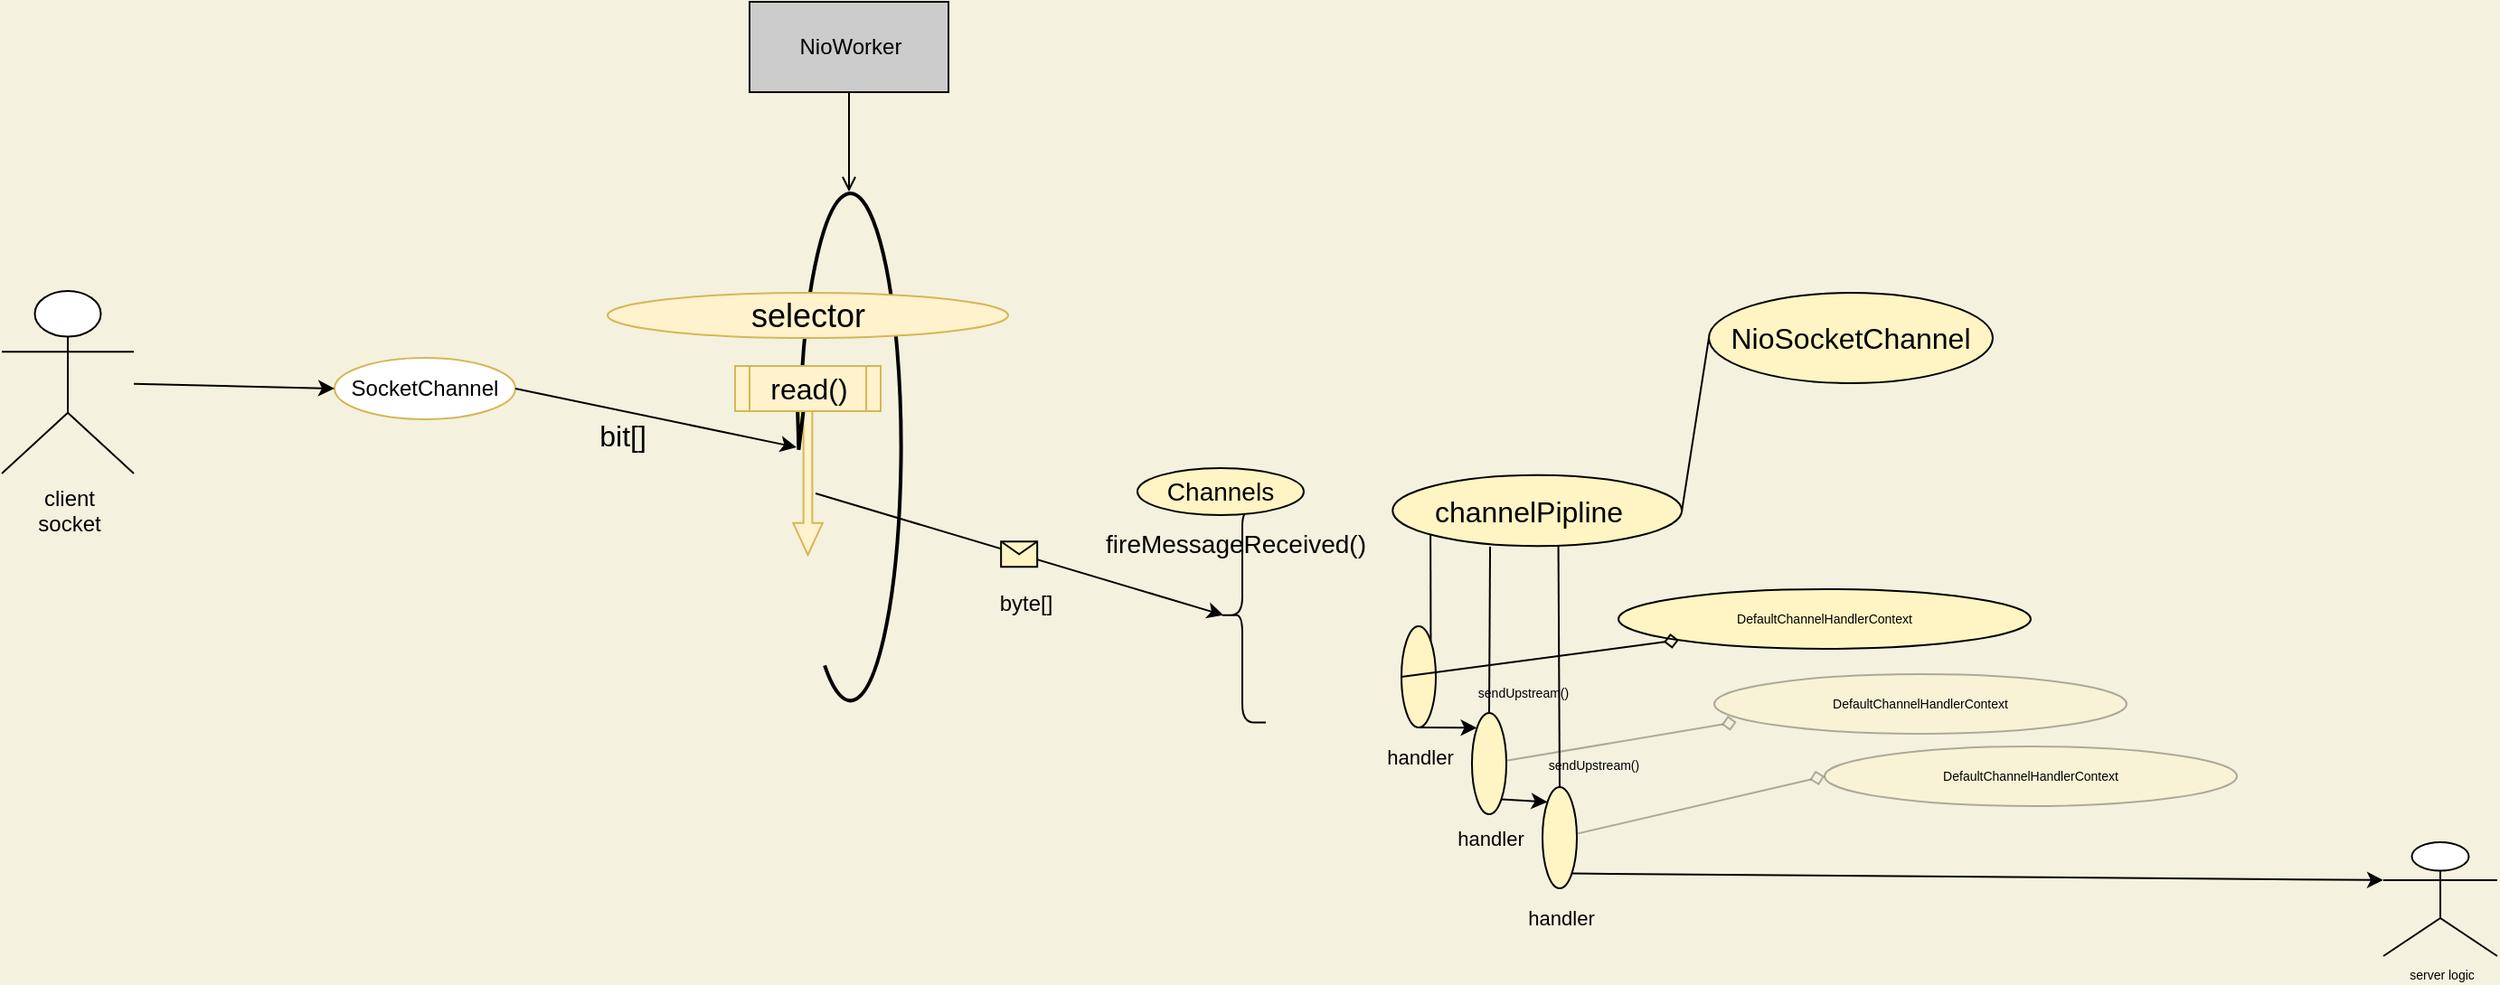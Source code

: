 <mxfile version="18.1.3" type="github">
  <diagram id="C5RBs43oDa-KdzZeNtuy" name="Page-1">
    <mxGraphModel dx="1583" dy="667" grid="0" gridSize="10" guides="1" tooltips="1" connect="1" arrows="1" fold="1" page="1" pageScale="1" pageWidth="2339" pageHeight="3300" background="#F4F1DE" math="0" shadow="0">
      <root>
        <mxCell id="WIyWlLk6GJQsqaUBKTNV-0" />
        <mxCell id="WIyWlLk6GJQsqaUBKTNV-1" parent="WIyWlLk6GJQsqaUBKTNV-0" />
        <mxCell id="-A4_LXCZxTvNpayDPFUK-17" value="" style="shape=singleArrow;direction=south;whiteSpace=wrap;html=1;fontSize=16;fillColor=#fff2cc;strokeColor=#d6b656;" parent="WIyWlLk6GJQsqaUBKTNV-1" vertex="1">
          <mxGeometry x="586.63" y="444" width="16.25" height="88" as="geometry" />
        </mxCell>
        <mxCell id="-A4_LXCZxTvNpayDPFUK-0" value="client&lt;br&gt;socket" style="shape=umlActor;verticalLabelPosition=bottom;verticalAlign=top;html=1;fontFamily=Helvetica;fontSize=12;fontColor=default;align=center;strokeColor=default;fillColor=default;" parent="WIyWlLk6GJQsqaUBKTNV-1" vertex="1">
          <mxGeometry x="149" y="386" width="73" height="101" as="geometry" />
        </mxCell>
        <mxCell id="-A4_LXCZxTvNpayDPFUK-1" value="NioWorker" style="html=1;fillColor=#CCCCCC;" parent="WIyWlLk6GJQsqaUBKTNV-1" vertex="1">
          <mxGeometry x="562.5" y="226" width="110" height="50" as="geometry" />
        </mxCell>
        <mxCell id="-A4_LXCZxTvNpayDPFUK-2" value="SocketChannel" style="ellipse;whiteSpace=wrap;html=1;fillColor=#FFFFFF;strokeColor=#d6b656;" parent="WIyWlLk6GJQsqaUBKTNV-1" vertex="1">
          <mxGeometry x="333" y="423" width="100" height="34" as="geometry" />
        </mxCell>
        <mxCell id="-A4_LXCZxTvNpayDPFUK-5" style="edgeStyle=orthogonalEdgeStyle;rounded=0;orthogonalLoop=1;jettySize=auto;html=1;entryX=0.5;entryY=1;entryDx=0;entryDy=0;fontSize=18;startArrow=open;startFill=0;endArrow=none;endFill=0;" parent="WIyWlLk6GJQsqaUBKTNV-1" source="-A4_LXCZxTvNpayDPFUK-4" target="-A4_LXCZxTvNpayDPFUK-1" edge="1">
          <mxGeometry relative="1" as="geometry" />
        </mxCell>
        <mxCell id="-A4_LXCZxTvNpayDPFUK-4" value="" style="verticalLabelPosition=bottom;html=1;verticalAlign=top;strokeWidth=2;shape=mxgraph.lean_mapping.physical_pull;pointerEvents=1;fillColor=#FFFA75;rotation=-180;" parent="WIyWlLk6GJQsqaUBKTNV-1" vertex="1">
          <mxGeometry x="588.5" y="331" width="58" height="283" as="geometry" />
        </mxCell>
        <mxCell id="-A4_LXCZxTvNpayDPFUK-6" value="read()" style="shape=process;whiteSpace=wrap;html=1;backgroundOutline=1;fontSize=16;fillColor=#fff2cc;strokeColor=#d6b656;" parent="WIyWlLk6GJQsqaUBKTNV-1" vertex="1">
          <mxGeometry x="554.5" y="427.5" width="80.5" height="25" as="geometry" />
        </mxCell>
        <mxCell id="-A4_LXCZxTvNpayDPFUK-3" value="selector" style="ellipse;whiteSpace=wrap;html=1;fillColor=#fff2cc;strokeColor=#d6b656;fontSize=18;" parent="WIyWlLk6GJQsqaUBKTNV-1" vertex="1">
          <mxGeometry x="484" y="387" width="221.5" height="25" as="geometry" />
        </mxCell>
        <mxCell id="-A4_LXCZxTvNpayDPFUK-13" value="" style="endArrow=classic;html=1;rounded=0;fontSize=16;entryX=0;entryY=0.5;entryDx=0;entryDy=0;" parent="WIyWlLk6GJQsqaUBKTNV-1" source="-A4_LXCZxTvNpayDPFUK-0" target="-A4_LXCZxTvNpayDPFUK-2" edge="1">
          <mxGeometry width="50" height="50" relative="1" as="geometry">
            <mxPoint x="309" y="528" as="sourcePoint" />
            <mxPoint x="359" y="478" as="targetPoint" />
          </mxGeometry>
        </mxCell>
        <mxCell id="-A4_LXCZxTvNpayDPFUK-15" value="NioSocketChannel" style="ellipse;whiteSpace=wrap;html=1;fontSize=16;fillColor=#FFF4C3;" parent="WIyWlLk6GJQsqaUBKTNV-1" vertex="1">
          <mxGeometry x="1093" y="387" width="157" height="50" as="geometry" />
        </mxCell>
        <mxCell id="-A4_LXCZxTvNpayDPFUK-16" value="" style="endArrow=classic;html=1;rounded=0;fontSize=16;exitX=1;exitY=0.5;exitDx=0;exitDy=0;entryX=0.98;entryY=0.5;entryDx=0;entryDy=0;" parent="WIyWlLk6GJQsqaUBKTNV-1" source="-A4_LXCZxTvNpayDPFUK-2" target="-A4_LXCZxTvNpayDPFUK-4" edge="1">
          <mxGeometry width="50" height="50" relative="1" as="geometry">
            <mxPoint x="334" y="569" as="sourcePoint" />
            <mxPoint x="589" y="474" as="targetPoint" />
          </mxGeometry>
        </mxCell>
        <mxCell id="-A4_LXCZxTvNpayDPFUK-18" value="bit[]" style="edgeLabel;html=1;align=center;verticalAlign=middle;resizable=0;points=[];fontSize=16;labelBackgroundColor=none;" parent="-A4_LXCZxTvNpayDPFUK-16" vertex="1" connectable="0">
          <mxGeometry x="-0.401" relative="1" as="geometry">
            <mxPoint x="12" y="16" as="offset" />
          </mxGeometry>
        </mxCell>
        <mxCell id="-A4_LXCZxTvNpayDPFUK-19" value="" style="endArrow=classic;html=1;rounded=0;fontSize=16;entryX=0.1;entryY=0.5;entryDx=0;entryDy=0;entryPerimeter=0;" parent="WIyWlLk6GJQsqaUBKTNV-1" target="-A4_LXCZxTvNpayDPFUK-26" edge="1">
          <mxGeometry relative="1" as="geometry">
            <mxPoint x="599" y="498" as="sourcePoint" />
            <mxPoint x="759" y="583" as="targetPoint" />
          </mxGeometry>
        </mxCell>
        <mxCell id="-A4_LXCZxTvNpayDPFUK-20" value="" style="shape=message;html=1;outlineConnect=0;labelBackgroundColor=none;fontSize=16;fillColor=#FFF4C3;" parent="-A4_LXCZxTvNpayDPFUK-19" vertex="1">
          <mxGeometry width="20" height="14" relative="1" as="geometry">
            <mxPoint x="-10" y="-7" as="offset" />
          </mxGeometry>
        </mxCell>
        <mxCell id="-A4_LXCZxTvNpayDPFUK-22" value="fireMessageReceived()" style="text;html=1;align=center;verticalAlign=middle;resizable=0;points=[];autosize=1;strokeColor=none;fillColor=none;fontSize=14;" parent="WIyWlLk6GJQsqaUBKTNV-1" vertex="1">
          <mxGeometry x="754" y="515" width="154" height="21" as="geometry" />
        </mxCell>
        <mxCell id="-A4_LXCZxTvNpayDPFUK-23" value="" style="ellipse;whiteSpace=wrap;html=1;fontFamily=Helvetica;fontSize=14;fontColor=default;align=center;strokeColor=default;fillColor=#FFF4C3;rotation=90;" parent="WIyWlLk6GJQsqaUBKTNV-1" vertex="1">
          <mxGeometry x="978.43" y="427.5" width="39.34" height="160" as="geometry" />
        </mxCell>
        <mxCell id="-A4_LXCZxTvNpayDPFUK-24" value="channelPipline" style="text;html=1;align=center;verticalAlign=middle;resizable=0;points=[];autosize=1;strokeColor=none;fillColor=none;fontSize=16;" parent="WIyWlLk6GJQsqaUBKTNV-1" vertex="1">
          <mxGeometry x="936" y="496" width="114" height="23" as="geometry" />
        </mxCell>
        <mxCell id="-A4_LXCZxTvNpayDPFUK-25" value="" style="endArrow=none;html=1;rounded=0;fontSize=14;entryX=0;entryY=0.5;entryDx=0;entryDy=0;exitX=0.5;exitY=0;exitDx=0;exitDy=0;exitPerimeter=0;endFill=0;" parent="WIyWlLk6GJQsqaUBKTNV-1" source="-A4_LXCZxTvNpayDPFUK-23" target="-A4_LXCZxTvNpayDPFUK-15" edge="1">
          <mxGeometry width="50" height="50" relative="1" as="geometry">
            <mxPoint x="846" y="748.5" as="sourcePoint" />
            <mxPoint x="896" y="698.5" as="targetPoint" />
          </mxGeometry>
        </mxCell>
        <mxCell id="-A4_LXCZxTvNpayDPFUK-26" value="" style="shape=curlyBracket;whiteSpace=wrap;html=1;rounded=1;labelBackgroundColor=none;fontSize=14;fillColor=#FFF4C3;" parent="WIyWlLk6GJQsqaUBKTNV-1" vertex="1">
          <mxGeometry x="822" y="506" width="26" height="118.75" as="geometry" />
        </mxCell>
        <mxCell id="AEAGeZcbQdEhw4Rx1AiT-0" value="byte[]" style="text;html=1;align=center;verticalAlign=middle;resizable=0;points=[];autosize=1;strokeColor=none;fillColor=none;" parent="WIyWlLk6GJQsqaUBKTNV-1" vertex="1">
          <mxGeometry x="694" y="550" width="42" height="18" as="geometry" />
        </mxCell>
        <mxCell id="AEAGeZcbQdEhw4Rx1AiT-1" value="&lt;span style=&quot;font-size: 14px;&quot;&gt;Channels&lt;/span&gt;" style="ellipse;whiteSpace=wrap;html=1;fillColor=#FFF4C3;" parent="WIyWlLk6GJQsqaUBKTNV-1" vertex="1">
          <mxGeometry x="777" y="484" width="92" height="26" as="geometry" />
        </mxCell>
        <mxCell id="AEAGeZcbQdEhw4Rx1AiT-4" value="" style="ellipse;whiteSpace=wrap;html=1;fontSize=16;fillColor=#FFF4C3;" parent="WIyWlLk6GJQsqaUBKTNV-1" vertex="1">
          <mxGeometry x="923" y="571.5" width="19" height="56" as="geometry" />
        </mxCell>
        <mxCell id="AEAGeZcbQdEhw4Rx1AiT-5" value="" style="ellipse;whiteSpace=wrap;html=1;fontSize=16;fillColor=#FFF4C3;" parent="WIyWlLk6GJQsqaUBKTNV-1" vertex="1">
          <mxGeometry x="962" y="619.5" width="19" height="56" as="geometry" />
        </mxCell>
        <mxCell id="AEAGeZcbQdEhw4Rx1AiT-6" value="" style="endArrow=classic;html=1;rounded=0;fontSize=16;entryX=0;entryY=0;entryDx=0;entryDy=0;exitX=0.5;exitY=1;exitDx=0;exitDy=0;" parent="WIyWlLk6GJQsqaUBKTNV-1" source="AEAGeZcbQdEhw4Rx1AiT-4" target="AEAGeZcbQdEhw4Rx1AiT-5" edge="1">
          <mxGeometry width="50" height="50" relative="1" as="geometry">
            <mxPoint x="875" y="779.5" as="sourcePoint" />
            <mxPoint x="925" y="729.5" as="targetPoint" />
          </mxGeometry>
        </mxCell>
        <mxCell id="AEAGeZcbQdEhw4Rx1AiT-7" value="" style="ellipse;whiteSpace=wrap;html=1;fontSize=16;fillColor=#FFF4C3;" parent="WIyWlLk6GJQsqaUBKTNV-1" vertex="1">
          <mxGeometry x="1001" y="660.5" width="19" height="56" as="geometry" />
        </mxCell>
        <mxCell id="AEAGeZcbQdEhw4Rx1AiT-8" value="" style="endArrow=classic;html=1;rounded=0;fontSize=16;entryX=0;entryY=0;entryDx=0;entryDy=0;exitX=1;exitY=1;exitDx=0;exitDy=0;" parent="WIyWlLk6GJQsqaUBKTNV-1" source="AEAGeZcbQdEhw4Rx1AiT-5" target="AEAGeZcbQdEhw4Rx1AiT-7" edge="1">
          <mxGeometry width="50" height="50" relative="1" as="geometry">
            <mxPoint x="928" y="744.5" as="sourcePoint" />
            <mxPoint x="978" y="694.5" as="targetPoint" />
          </mxGeometry>
        </mxCell>
        <mxCell id="AEAGeZcbQdEhw4Rx1AiT-9" value="" style="endArrow=none;html=1;rounded=0;fontSize=16;entryX=1;entryY=0;entryDx=0;entryDy=0;exitX=0.843;exitY=0.869;exitDx=0;exitDy=0;exitPerimeter=0;strokeWidth=1;endFill=0;" parent="WIyWlLk6GJQsqaUBKTNV-1" source="-A4_LXCZxTvNpayDPFUK-23" target="AEAGeZcbQdEhw4Rx1AiT-4" edge="1">
          <mxGeometry width="50" height="50" relative="1" as="geometry">
            <mxPoint x="1004" y="492.5" as="sourcePoint" />
            <mxPoint x="1054" y="442.5" as="targetPoint" />
          </mxGeometry>
        </mxCell>
        <mxCell id="AEAGeZcbQdEhw4Rx1AiT-10" value="handler" style="text;html=1;align=center;verticalAlign=middle;resizable=0;points=[];autosize=1;strokeColor=none;fillColor=none;fontSize=11;" parent="WIyWlLk6GJQsqaUBKTNV-1" vertex="1">
          <mxGeometry x="984" y="724" width="53" height="17" as="geometry" />
        </mxCell>
        <mxCell id="AEAGeZcbQdEhw4Rx1AiT-11" value="sendUpstream()" style="text;html=1;align=center;verticalAlign=middle;resizable=0;points=[];autosize=1;strokeColor=none;fillColor=none;fontSize=7;" parent="WIyWlLk6GJQsqaUBKTNV-1" vertex="1">
          <mxGeometry x="977" y="643" width="103" height="12" as="geometry" />
        </mxCell>
        <mxCell id="AEAGeZcbQdEhw4Rx1AiT-12" value="sendUpstream()" style="text;html=1;align=center;verticalAlign=middle;resizable=0;points=[];autosize=1;strokeColor=none;fillColor=none;fontSize=7;" parent="WIyWlLk6GJQsqaUBKTNV-1" vertex="1">
          <mxGeometry x="938" y="602.5" width="103" height="12" as="geometry" />
        </mxCell>
        <mxCell id="AEAGeZcbQdEhw4Rx1AiT-13" value="handler" style="text;html=1;align=center;verticalAlign=middle;resizable=0;points=[];autosize=1;strokeColor=none;fillColor=none;fontSize=11;" parent="WIyWlLk6GJQsqaUBKTNV-1" vertex="1">
          <mxGeometry x="945" y="680" width="53" height="17" as="geometry" />
        </mxCell>
        <mxCell id="AEAGeZcbQdEhw4Rx1AiT-14" value="handler" style="text;html=1;align=center;verticalAlign=middle;resizable=0;points=[];autosize=1;strokeColor=none;fillColor=none;fontSize=11;" parent="WIyWlLk6GJQsqaUBKTNV-1" vertex="1">
          <mxGeometry x="906" y="635.5" width="53" height="17" as="geometry" />
        </mxCell>
        <mxCell id="AEAGeZcbQdEhw4Rx1AiT-15" value="server logic" style="shape=umlActor;verticalLabelPosition=bottom;verticalAlign=top;html=1;outlineConnect=0;fontSize=7;fillColor=#FFFFFF;" parent="WIyWlLk6GJQsqaUBKTNV-1" vertex="1">
          <mxGeometry x="1466" y="691" width="63" height="63" as="geometry" />
        </mxCell>
        <mxCell id="AEAGeZcbQdEhw4Rx1AiT-19" value="" style="endArrow=classic;html=1;rounded=0;fontSize=7;entryX=0;entryY=0.333;entryDx=0;entryDy=0;entryPerimeter=0;exitX=1;exitY=1;exitDx=0;exitDy=0;" parent="WIyWlLk6GJQsqaUBKTNV-1" source="AEAGeZcbQdEhw4Rx1AiT-7" target="AEAGeZcbQdEhw4Rx1AiT-15" edge="1">
          <mxGeometry width="50" height="50" relative="1" as="geometry">
            <mxPoint x="920" y="829.5" as="sourcePoint" />
            <mxPoint x="970" y="779.5" as="targetPoint" />
          </mxGeometry>
        </mxCell>
        <mxCell id="AEAGeZcbQdEhw4Rx1AiT-20" value="" style="endArrow=none;html=1;rounded=0;fontSize=7;entryX=0.5;entryY=0;entryDx=0;entryDy=0;strokeWidth=1;endFill=0;exitX=1.007;exitY=0.663;exitDx=0;exitDy=0;exitPerimeter=0;" parent="WIyWlLk6GJQsqaUBKTNV-1" source="-A4_LXCZxTvNpayDPFUK-23" target="AEAGeZcbQdEhw4Rx1AiT-5" edge="1">
          <mxGeometry width="50" height="50" relative="1" as="geometry">
            <mxPoint x="971" y="547" as="sourcePoint" />
            <mxPoint x="1082" y="571" as="targetPoint" />
          </mxGeometry>
        </mxCell>
        <mxCell id="AEAGeZcbQdEhw4Rx1AiT-21" value="" style="endArrow=none;html=1;rounded=0;fontSize=7;entryX=0.5;entryY=0;entryDx=0;entryDy=0;exitX=0.985;exitY=0.427;exitDx=0;exitDy=0;exitPerimeter=0;strokeWidth=1;endFill=0;" parent="WIyWlLk6GJQsqaUBKTNV-1" source="-A4_LXCZxTvNpayDPFUK-23" target="AEAGeZcbQdEhw4Rx1AiT-7" edge="1">
          <mxGeometry width="50" height="50" relative="1" as="geometry">
            <mxPoint x="821" y="710" as="sourcePoint" />
            <mxPoint x="871" y="660" as="targetPoint" />
          </mxGeometry>
        </mxCell>
        <mxCell id="AEAGeZcbQdEhw4Rx1AiT-25" value="&lt;span style=&quot;font-size: 7px;&quot;&gt;DefaultChannelHandlerContext&lt;/span&gt;" style="ellipse;whiteSpace=wrap;html=1;labelBackgroundColor=none;fontSize=7;fillColor=#FFF4C3;" parent="WIyWlLk6GJQsqaUBKTNV-1" vertex="1">
          <mxGeometry x="1043" y="551" width="228" height="33" as="geometry" />
        </mxCell>
        <mxCell id="AEAGeZcbQdEhw4Rx1AiT-26" value="" style="endArrow=none;html=1;rounded=0;fontSize=7;strokeWidth=1;entryX=0;entryY=0.5;entryDx=0;entryDy=0;startArrow=diamond;startFill=0;endFill=0;exitX=0;exitY=1;exitDx=0;exitDy=0;" parent="WIyWlLk6GJQsqaUBKTNV-1" source="AEAGeZcbQdEhw4Rx1AiT-25" target="AEAGeZcbQdEhw4Rx1AiT-4" edge="1">
          <mxGeometry width="50" height="50" relative="1" as="geometry">
            <mxPoint x="862" y="697" as="sourcePoint" />
            <mxPoint x="912" y="647" as="targetPoint" />
          </mxGeometry>
        </mxCell>
        <mxCell id="AEAGeZcbQdEhw4Rx1AiT-27" value="&lt;span style=&quot;font-size: 7px;&quot;&gt;DefaultChannelHandlerContext&lt;/span&gt;" style="ellipse;whiteSpace=wrap;html=1;labelBackgroundColor=none;fontSize=7;fillColor=#FFF4C3;opacity=30;" parent="WIyWlLk6GJQsqaUBKTNV-1" vertex="1">
          <mxGeometry x="1096" y="598" width="228" height="33" as="geometry" />
        </mxCell>
        <mxCell id="AEAGeZcbQdEhw4Rx1AiT-28" value="&lt;span style=&quot;font-size: 7px;&quot;&gt;DefaultChannelHandlerContext&lt;/span&gt;" style="ellipse;whiteSpace=wrap;html=1;labelBackgroundColor=none;fontSize=7;fillColor=#FFF4C3;opacity=30;" parent="WIyWlLk6GJQsqaUBKTNV-1" vertex="1">
          <mxGeometry x="1157" y="638" width="228" height="33" as="geometry" />
        </mxCell>
        <mxCell id="AEAGeZcbQdEhw4Rx1AiT-29" value="" style="endArrow=none;html=1;rounded=0;fontSize=7;strokeWidth=1;startArrow=diamond;startFill=0;endFill=0;exitX=0.054;exitY=0.803;exitDx=0;exitDy=0;exitPerimeter=0;opacity=30;" parent="WIyWlLk6GJQsqaUBKTNV-1" source="AEAGeZcbQdEhw4Rx1AiT-27" target="AEAGeZcbQdEhw4Rx1AiT-5" edge="1">
          <mxGeometry width="50" height="50" relative="1" as="geometry">
            <mxPoint x="822.233" y="698.762" as="sourcePoint" />
            <mxPoint x="933.0" y="609.5" as="targetPoint" />
          </mxGeometry>
        </mxCell>
        <mxCell id="AEAGeZcbQdEhw4Rx1AiT-30" value="" style="endArrow=none;html=1;rounded=0;fontSize=7;strokeWidth=1;startArrow=diamond;startFill=0;endFill=0;exitX=0;exitY=0.5;exitDx=0;exitDy=0;opacity=30;" parent="WIyWlLk6GJQsqaUBKTNV-1" source="AEAGeZcbQdEhw4Rx1AiT-28" target="AEAGeZcbQdEhw4Rx1AiT-7" edge="1">
          <mxGeometry width="50" height="50" relative="1" as="geometry">
            <mxPoint x="751.233" y="862.102" as="sourcePoint" />
            <mxPoint x="948.966" y="803.997" as="targetPoint" />
          </mxGeometry>
        </mxCell>
      </root>
    </mxGraphModel>
  </diagram>
</mxfile>
